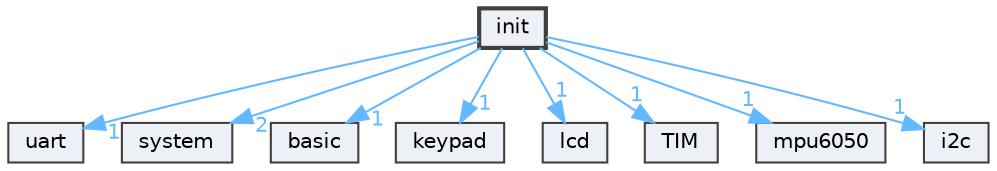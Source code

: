digraph "init"
{
 // LATEX_PDF_SIZE
  bgcolor="transparent";
  edge [fontname=Helvetica,fontsize=10,labelfontname=Helvetica,labelfontsize=10];
  node [fontname=Helvetica,fontsize=10,shape=box,height=0.2,width=0.4];
  compound=true
  dir_b1b7c248586c03e23e648237ba8dbb8d [label="init", fillcolor="#edf0f7", color="grey25", style="filled,bold", URL="dir_b1b7c248586c03e23e648237ba8dbb8d.html",tooltip=""];
  dir_43ad556cc113861ad71aa7c6f25342a2 [label="uart", fillcolor="#edf0f7", color="grey25", style="filled", URL="dir_43ad556cc113861ad71aa7c6f25342a2.html",tooltip=""];
  dir_e8522150b400a43ebfdbd1fed060b8e2 [label="system", fillcolor="#edf0f7", color="grey25", style="filled", URL="dir_e8522150b400a43ebfdbd1fed060b8e2.html",tooltip=""];
  dir_d05be72afa42e4471096b84e86878262 [label="basic", fillcolor="#edf0f7", color="grey25", style="filled", URL="dir_d05be72afa42e4471096b84e86878262.html",tooltip=""];
  dir_7eca063b915b2d227bec5eb73294b4cb [label="keypad", fillcolor="#edf0f7", color="grey25", style="filled", URL="dir_7eca063b915b2d227bec5eb73294b4cb.html",tooltip=""];
  dir_7539740a674fe554df3e16c8629ce56f [label="lcd", fillcolor="#edf0f7", color="grey25", style="filled", URL="dir_7539740a674fe554df3e16c8629ce56f.html",tooltip=""];
  dir_5b7d7ba9abf3c97bb587a7405f86f123 [label="TIM", fillcolor="#edf0f7", color="grey25", style="filled", URL="dir_5b7d7ba9abf3c97bb587a7405f86f123.html",tooltip=""];
  dir_51be52da11906fed462fcdf7b3abdca8 [label="mpu6050", fillcolor="#edf0f7", color="grey25", style="filled", URL="dir_51be52da11906fed462fcdf7b3abdca8.html",tooltip=""];
  dir_4c25b4c2861b8c1e9e0cda0ff69bb2a5 [label="i2c", fillcolor="#edf0f7", color="grey25", style="filled", URL="dir_4c25b4c2861b8c1e9e0cda0ff69bb2a5.html",tooltip=""];
  dir_b1b7c248586c03e23e648237ba8dbb8d->dir_43ad556cc113861ad71aa7c6f25342a2 [headlabel="1", labeldistance=1.5 headhref="dir_000002_000009.html" color="steelblue1" fontcolor="steelblue1"];
  dir_b1b7c248586c03e23e648237ba8dbb8d->dir_4c25b4c2861b8c1e9e0cda0ff69bb2a5 [headlabel="1", labeldistance=1.5 headhref="dir_000002_000001.html" color="steelblue1" fontcolor="steelblue1"];
  dir_b1b7c248586c03e23e648237ba8dbb8d->dir_51be52da11906fed462fcdf7b3abdca8 [headlabel="1", labeldistance=1.5 headhref="dir_000002_000005.html" color="steelblue1" fontcolor="steelblue1"];
  dir_b1b7c248586c03e23e648237ba8dbb8d->dir_5b7d7ba9abf3c97bb587a7405f86f123 [headlabel="1", labeldistance=1.5 headhref="dir_000002_000008.html" color="steelblue1" fontcolor="steelblue1"];
  dir_b1b7c248586c03e23e648237ba8dbb8d->dir_7539740a674fe554df3e16c8629ce56f [headlabel="1", labeldistance=1.5 headhref="dir_000002_000004.html" color="steelblue1" fontcolor="steelblue1"];
  dir_b1b7c248586c03e23e648237ba8dbb8d->dir_7eca063b915b2d227bec5eb73294b4cb [headlabel="1", labeldistance=1.5 headhref="dir_000002_000003.html" color="steelblue1" fontcolor="steelblue1"];
  dir_b1b7c248586c03e23e648237ba8dbb8d->dir_d05be72afa42e4471096b84e86878262 [headlabel="1", labeldistance=1.5 headhref="dir_000002_000000.html" color="steelblue1" fontcolor="steelblue1"];
  dir_b1b7c248586c03e23e648237ba8dbb8d->dir_e8522150b400a43ebfdbd1fed060b8e2 [headlabel="2", labeldistance=1.5 headhref="dir_000002_000006.html" color="steelblue1" fontcolor="steelblue1"];
}

